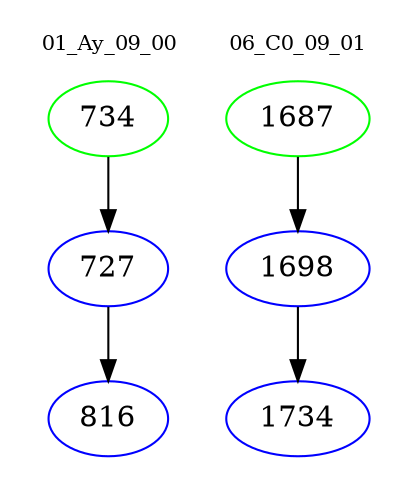 digraph{
subgraph cluster_0 {
color = white
label = "01_Ay_09_00";
fontsize=10;
T0_734 [label="734", color="green"]
T0_734 -> T0_727 [color="black"]
T0_727 [label="727", color="blue"]
T0_727 -> T0_816 [color="black"]
T0_816 [label="816", color="blue"]
}
subgraph cluster_1 {
color = white
label = "06_C0_09_01";
fontsize=10;
T1_1687 [label="1687", color="green"]
T1_1687 -> T1_1698 [color="black"]
T1_1698 [label="1698", color="blue"]
T1_1698 -> T1_1734 [color="black"]
T1_1734 [label="1734", color="blue"]
}
}

